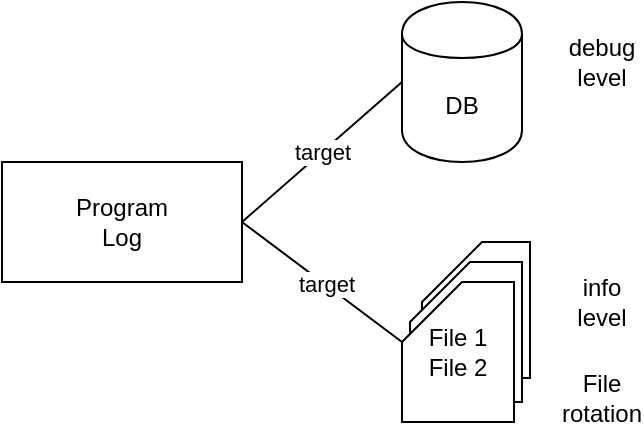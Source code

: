 <mxfile version="12.3.2" type="device" pages="2"><diagram id="C2Mz7GWOfB81bg93n6S3" name="LogTargetLevel"><mxGraphModel dx="1264" dy="592" grid="1" gridSize="10" guides="1" tooltips="1" connect="1" arrows="1" fold="1" page="1" pageScale="1" pageWidth="1169" pageHeight="827" math="0" shadow="0"><root><mxCell id="0"/><mxCell id="1" parent="0"/><mxCell id="9DvgzNwSXzjk_Z17yw06-1" value="Program&lt;br&gt;Log" style="rounded=0;whiteSpace=wrap;html=1;" parent="1" vertex="1"><mxGeometry x="120" y="120" width="120" height="60" as="geometry"/></mxCell><mxCell id="9DvgzNwSXzjk_Z17yw06-2" value="DB" style="shape=cylinder;whiteSpace=wrap;html=1;boundedLbl=1;backgroundOutline=1;" parent="1" vertex="1"><mxGeometry x="320" y="40" width="60" height="80" as="geometry"/></mxCell><mxCell id="9DvgzNwSXzjk_Z17yw06-3" value="" style="shape=card;whiteSpace=wrap;html=1;" parent="1" vertex="1"><mxGeometry x="330" y="160" width="54" height="68" as="geometry"/></mxCell><mxCell id="9DvgzNwSXzjk_Z17yw06-4" value="File" style="shape=card;whiteSpace=wrap;html=1;" parent="1" vertex="1"><mxGeometry x="324" y="170" width="56" height="70" as="geometry"/></mxCell><mxCell id="9DvgzNwSXzjk_Z17yw06-5" value="target" style="endArrow=none;html=1;entryX=0;entryY=0.5;entryDx=0;entryDy=0;exitX=1;exitY=0.5;exitDx=0;exitDy=0;" parent="1" source="9DvgzNwSXzjk_Z17yw06-1" target="9DvgzNwSXzjk_Z17yw06-2" edge="1"><mxGeometry width="50" height="50" relative="1" as="geometry"><mxPoint x="120" y="310" as="sourcePoint"/><mxPoint x="170" y="260" as="targetPoint"/></mxGeometry></mxCell><mxCell id="9DvgzNwSXzjk_Z17yw06-6" value="target" style="endArrow=none;html=1;entryX=0;entryY=0.614;entryDx=0;entryDy=0;exitX=1;exitY=0.5;exitDx=0;exitDy=0;entryPerimeter=0;" parent="1" source="9DvgzNwSXzjk_Z17yw06-1" target="9DvgzNwSXzjk_Z17yw06-4" edge="1"><mxGeometry width="50" height="50" relative="1" as="geometry"><mxPoint x="250" y="160" as="sourcePoint"/><mxPoint x="330" y="90" as="targetPoint"/></mxGeometry></mxCell><mxCell id="9DvgzNwSXzjk_Z17yw06-7" value="debug level" style="text;html=1;strokeColor=none;fillColor=none;align=center;verticalAlign=middle;whiteSpace=wrap;rounded=0;" parent="1" vertex="1"><mxGeometry x="400" y="60" width="40" height="20" as="geometry"/></mxCell><mxCell id="9DvgzNwSXzjk_Z17yw06-8" value="info&lt;br&gt;level" style="text;html=1;strokeColor=none;fillColor=none;align=center;verticalAlign=middle;whiteSpace=wrap;rounded=0;" parent="1" vertex="1"><mxGeometry x="400" y="180" width="40" height="20" as="geometry"/></mxCell><mxCell id="9DvgzNwSXzjk_Z17yw06-9" value="File 1&lt;br&gt;File 2" style="shape=card;whiteSpace=wrap;html=1;" parent="1" vertex="1"><mxGeometry x="320" y="180" width="56" height="70" as="geometry"/></mxCell><mxCell id="9DvgzNwSXzjk_Z17yw06-10" value="File&lt;br&gt;rotation" style="text;html=1;strokeColor=none;fillColor=none;align=center;verticalAlign=middle;whiteSpace=wrap;rounded=0;" parent="1" vertex="1"><mxGeometry x="400" y="228" width="40" height="20" as="geometry"/></mxCell></root></mxGraphModel></diagram><diagram id="npY5TiCWT2pi0PZlwl1I" name="Logger"><mxGraphModel dx="1024" dy="592" grid="1" gridSize="10" guides="1" tooltips="1" connect="1" arrows="1" fold="1" page="1" pageScale="1" pageWidth="1169" pageHeight="827" math="0" shadow="0"><root><mxCell id="cNwQRESCBTLHS51992-V-0"/><mxCell id="cNwQRESCBTLHS51992-V-1" parent="cNwQRESCBTLHS51992-V-0"/><mxCell id="o3JQ9IWv7aNlNivKJqbZ-9" style="edgeStyle=orthogonalEdgeStyle;rounded=0;orthogonalLoop=1;jettySize=auto;html=1;entryX=0;entryY=0.5;entryDx=0;entryDy=0;" edge="1" parent="cNwQRESCBTLHS51992-V-1" source="P53J_hOgRWWyZumqDGCl-0" target="P53J_hOgRWWyZumqDGCl-1"><mxGeometry relative="1" as="geometry"/></mxCell><mxCell id="P53J_hOgRWWyZumqDGCl-0" value="Program&lt;br&gt;call log function()" style="rounded=0;whiteSpace=wrap;html=1;" vertex="1" parent="cNwQRESCBTLHS51992-V-1"><mxGeometry x="40" y="200" width="120" height="60" as="geometry"/></mxCell><mxCell id="o3JQ9IWv7aNlNivKJqbZ-10" style="edgeStyle=orthogonalEdgeStyle;rounded=0;orthogonalLoop=1;jettySize=auto;html=1;entryX=0.25;entryY=1;entryDx=0;entryDy=0;exitX=0.25;exitY=0;exitDx=0;exitDy=0;" edge="1" parent="cNwQRESCBTLHS51992-V-1" source="P53J_hOgRWWyZumqDGCl-1" target="P53J_hOgRWWyZumqDGCl-2"><mxGeometry relative="1" as="geometry"/></mxCell><mxCell id="P53J_hOgRWWyZumqDGCl-1" value="Yii::getLogger()&lt;br&gt;log function()" style="rounded=0;whiteSpace=wrap;html=1;" vertex="1" parent="cNwQRESCBTLHS51992-V-1"><mxGeometry x="240" y="200" width="120" height="60" as="geometry"/></mxCell><mxCell id="o3JQ9IWv7aNlNivKJqbZ-11" style="edgeStyle=orthogonalEdgeStyle;rounded=0;orthogonalLoop=1;jettySize=auto;html=1;entryX=0.75;entryY=0;entryDx=0;entryDy=0;exitX=0.75;exitY=1;exitDx=0;exitDy=0;" edge="1" parent="cNwQRESCBTLHS51992-V-1" source="P53J_hOgRWWyZumqDGCl-2" target="P53J_hOgRWWyZumqDGCl-1"><mxGeometry relative="1" as="geometry"/></mxCell><mxCell id="P53J_hOgRWWyZumqDGCl-2" value="Config&lt;br&gt;component log" style="rounded=0;whiteSpace=wrap;html=1;" vertex="1" parent="cNwQRESCBTLHS51992-V-1"><mxGeometry x="240" y="80" width="120" height="60" as="geometry"/></mxCell><mxCell id="o3JQ9IWv7aNlNivKJqbZ-0" value="DB" style="shape=cylinder;whiteSpace=wrap;html=1;boundedLbl=1;backgroundOutline=1;" vertex="1" parent="cNwQRESCBTLHS51992-V-1"><mxGeometry x="440" y="120" width="60" height="80" as="geometry"/></mxCell><mxCell id="o3JQ9IWv7aNlNivKJqbZ-1" value="" style="shape=card;whiteSpace=wrap;html=1;" vertex="1" parent="cNwQRESCBTLHS51992-V-1"><mxGeometry x="450" y="240" width="54" height="68" as="geometry"/></mxCell><mxCell id="o3JQ9IWv7aNlNivKJqbZ-2" value="File" style="shape=card;whiteSpace=wrap;html=1;" vertex="1" parent="cNwQRESCBTLHS51992-V-1"><mxGeometry x="444" y="250" width="56" height="70" as="geometry"/></mxCell><mxCell id="o3JQ9IWv7aNlNivKJqbZ-3" value="debug level" style="text;html=1;strokeColor=none;fillColor=none;align=center;verticalAlign=middle;whiteSpace=wrap;rounded=0;" vertex="1" parent="cNwQRESCBTLHS51992-V-1"><mxGeometry x="520" y="140" width="40" height="20" as="geometry"/></mxCell><mxCell id="o3JQ9IWv7aNlNivKJqbZ-4" value="info&lt;br&gt;level" style="text;html=1;strokeColor=none;fillColor=none;align=center;verticalAlign=middle;whiteSpace=wrap;rounded=0;" vertex="1" parent="cNwQRESCBTLHS51992-V-1"><mxGeometry x="520" y="260" width="40" height="20" as="geometry"/></mxCell><mxCell id="o3JQ9IWv7aNlNivKJqbZ-5" value="File 1&lt;br&gt;File 2" style="shape=card;whiteSpace=wrap;html=1;" vertex="1" parent="cNwQRESCBTLHS51992-V-1"><mxGeometry x="440" y="260" width="56" height="70" as="geometry"/></mxCell><mxCell id="o3JQ9IWv7aNlNivKJqbZ-6" value="File&lt;br&gt;rotation" style="text;html=1;strokeColor=none;fillColor=none;align=center;verticalAlign=middle;whiteSpace=wrap;rounded=0;" vertex="1" parent="cNwQRESCBTLHS51992-V-1"><mxGeometry x="520" y="308" width="40" height="20" as="geometry"/></mxCell><mxCell id="o3JQ9IWv7aNlNivKJqbZ-7" value="" style="endArrow=classic;html=1;entryX=0;entryY=0.5;entryDx=0;entryDy=0;exitX=1;exitY=0.5;exitDx=0;exitDy=0;endFill=1;" edge="1" parent="cNwQRESCBTLHS51992-V-1" source="P53J_hOgRWWyZumqDGCl-1" target="o3JQ9IWv7aNlNivKJqbZ-0"><mxGeometry width="50" height="50" relative="1" as="geometry"><mxPoint x="40" y="400" as="sourcePoint"/><mxPoint x="90" y="350" as="targetPoint"/></mxGeometry></mxCell><mxCell id="o3JQ9IWv7aNlNivKJqbZ-8" value="" style="endArrow=classic;html=1;entryX=0;entryY=0;entryDx=0;entryDy=30;exitX=1;exitY=0.5;exitDx=0;exitDy=0;entryPerimeter=0;endFill=1;" edge="1" parent="cNwQRESCBTLHS51992-V-1" source="P53J_hOgRWWyZumqDGCl-1" target="o3JQ9IWv7aNlNivKJqbZ-5"><mxGeometry width="50" height="50" relative="1" as="geometry"><mxPoint x="370" y="240" as="sourcePoint"/><mxPoint x="450" y="170" as="targetPoint"/></mxGeometry></mxCell></root></mxGraphModel></diagram></mxfile>